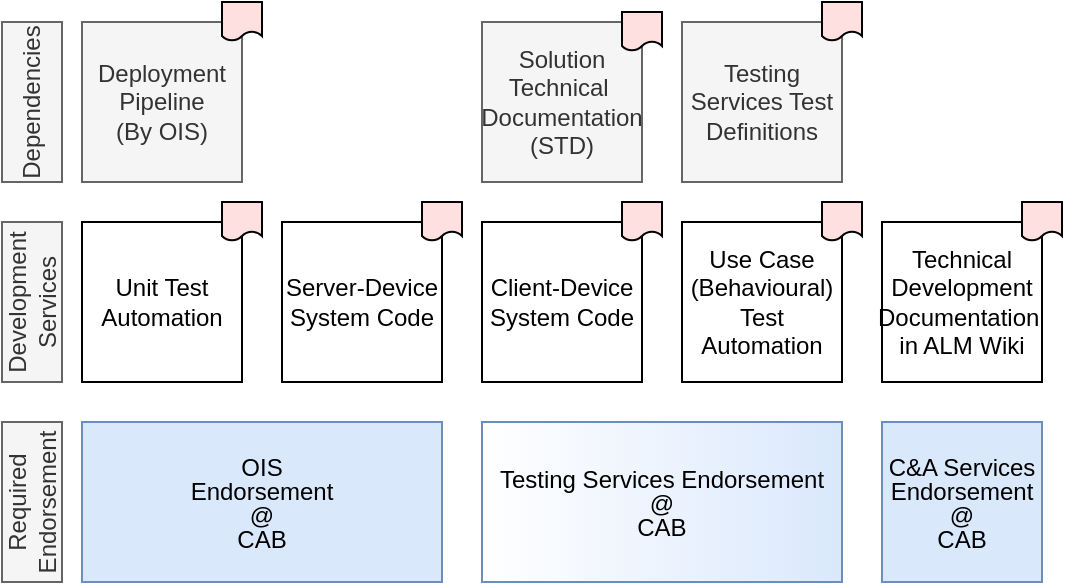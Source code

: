 <mxfile version="18.0.2" type="google" pages="4"><diagram id="733-POlDkF6S2-eV0KMD" name="Development Services Deliverables"><mxGraphModel grid="1" page="1" gridSize="10" guides="1" tooltips="1" connect="1" arrows="1" fold="1" pageScale="1" pageWidth="827" pageHeight="1169" math="0" shadow="0"><root><mxCell id="h4kQ8suKDDf2KTX9o7kF-0"/><mxCell id="h4kQ8suKDDf2KTX9o7kF-1" parent="h4kQ8suKDDf2KTX9o7kF-0"/><mxCell id="2T8vtZTutMJh2Cj5LuXQ-0" value="Unit Test Automation" style="rounded=0;whiteSpace=wrap;html=1;" vertex="1" parent="h4kQ8suKDDf2KTX9o7kF-1"><mxGeometry x="160" y="160" width="80" height="80" as="geometry"/></mxCell><mxCell id="2T8vtZTutMJh2Cj5LuXQ-2" value="&lt;p style=&quot;line-height: 100%&quot;&gt;OIS&lt;br&gt;Endorsement&lt;br&gt;@ &lt;br&gt;CAB&lt;/p&gt;" style="rounded=0;whiteSpace=wrap;html=1;fillColor=#dae8fc;strokeColor=#6c8ebf;" vertex="1" parent="h4kQ8suKDDf2KTX9o7kF-1"><mxGeometry x="160" y="260" width="180" height="80" as="geometry"/></mxCell><mxCell id="2T8vtZTutMJh2Cj5LuXQ-4" value="" style="html=1;outlineConnect=0;whiteSpace=wrap;fillColor=#ffe0e0;shape=mxgraph.archimate.representation" vertex="1" parent="h4kQ8suKDDf2KTX9o7kF-1"><mxGeometry x="230" y="150" width="20" height="20" as="geometry"/></mxCell><mxCell id="2T8vtZTutMJh2Cj5LuXQ-6" value="Development Services" style="rounded=0;whiteSpace=wrap;html=1;horizontal=0;fillColor=#f5f5f5;strokeColor=#666666;fontColor=#333333;" vertex="1" parent="h4kQ8suKDDf2KTX9o7kF-1"><mxGeometry x="120" y="160" width="30" height="80" as="geometry"/></mxCell><mxCell id="2T8vtZTutMJh2Cj5LuXQ-20" value="Server-Device System Code" style="rounded=0;whiteSpace=wrap;html=1;" vertex="1" parent="h4kQ8suKDDf2KTX9o7kF-1"><mxGeometry x="260" y="160" width="80" height="80" as="geometry"/></mxCell><mxCell id="2T8vtZTutMJh2Cj5LuXQ-21" value="Client-Device System Code" style="rounded=0;whiteSpace=wrap;html=1;" vertex="1" parent="h4kQ8suKDDf2KTX9o7kF-1"><mxGeometry x="360" y="160" width="80" height="80" as="geometry"/></mxCell><mxCell id="2T8vtZTutMJh2Cj5LuXQ-5" value="" style="html=1;outlineConnect=0;whiteSpace=wrap;fillColor=#ffe0e0;shape=mxgraph.archimate.representation" vertex="1" parent="h4kQ8suKDDf2KTX9o7kF-1"><mxGeometry x="330" y="150" width="20" height="20" as="geometry"/></mxCell><mxCell id="2T8vtZTutMJh2Cj5LuXQ-22" value="" style="html=1;outlineConnect=0;whiteSpace=wrap;fillColor=#ffe0e0;shape=mxgraph.archimate.representation" vertex="1" parent="h4kQ8suKDDf2KTX9o7kF-1"><mxGeometry x="430" y="150" width="20" height="20" as="geometry"/></mxCell><mxCell id="2T8vtZTutMJh2Cj5LuXQ-23" value="Use Case (Behavioural) Test Automation" style="rounded=0;whiteSpace=wrap;html=1;" vertex="1" parent="h4kQ8suKDDf2KTX9o7kF-1"><mxGeometry x="460" y="160" width="80" height="80" as="geometry"/></mxCell><mxCell id="2T8vtZTutMJh2Cj5LuXQ-24" value="" style="html=1;outlineConnect=0;whiteSpace=wrap;fillColor=#ffe0e0;shape=mxgraph.archimate.representation" vertex="1" parent="h4kQ8suKDDf2KTX9o7kF-1"><mxGeometry x="530" y="150" width="20" height="20" as="geometry"/></mxCell><mxCell id="2T8vtZTutMJh2Cj5LuXQ-25" value="&lt;p style=&quot;line-height: 100%&quot;&gt;Testing Services Endorsement&lt;br&gt;@ &lt;br&gt;CAB&lt;/p&gt;" style="rounded=0;whiteSpace=wrap;html=1;fillColor=#dae8fc;strokeColor=#6c8ebf;gradientColor=#ffffff;gradientDirection=west;" vertex="1" parent="h4kQ8suKDDf2KTX9o7kF-1"><mxGeometry x="360" y="260" width="180" height="80" as="geometry"/></mxCell><mxCell id="2T8vtZTutMJh2Cj5LuXQ-26" value="" style="shape=image;html=1;verticalAlign=top;verticalLabelPosition=bottom;labelBackgroundColor=#ffffff;imageAspect=0;aspect=fixed;image=https://cdn0.iconfinder.com/data/icons/small-n-flat/24/678134-sign-check-128.png" vertex="1" parent="h4kQ8suKDDf2KTX9o7kF-1"><mxGeometry x="330" y="250" width="20" height="20" as="geometry"/></mxCell><mxCell id="2T8vtZTutMJh2Cj5LuXQ-29" value="&lt;p style=&quot;line-height: 100%&quot;&gt;C&amp;amp;A Services Endorsement&lt;br&gt;@ &lt;br&gt;CAB&lt;/p&gt;" style="rounded=0;whiteSpace=wrap;html=1;fillColor=#dae8fc;strokeColor=#6c8ebf;" vertex="1" parent="h4kQ8suKDDf2KTX9o7kF-1"><mxGeometry x="560" y="260" width="80" height="80" as="geometry"/></mxCell><mxCell id="2T8vtZTutMJh2Cj5LuXQ-30" value="" style="shape=image;html=1;verticalAlign=top;verticalLabelPosition=bottom;labelBackgroundColor=#ffffff;imageAspect=0;aspect=fixed;image=https://cdn0.iconfinder.com/data/icons/small-n-flat/24/678134-sign-check-128.png" vertex="1" parent="h4kQ8suKDDf2KTX9o7kF-1"><mxGeometry x="630" y="250" width="20" height="20" as="geometry"/></mxCell><mxCell id="2T8vtZTutMJh2Cj5LuXQ-31" value="Solution Technical&amp;nbsp;&lt;br&gt;Documentation (STD)" style="rounded=0;whiteSpace=wrap;html=1;fillColor=#f5f5f5;strokeColor=#666666;fontColor=#333333;" vertex="1" parent="h4kQ8suKDDf2KTX9o7kF-1"><mxGeometry x="360" y="60" width="80" height="80" as="geometry"/></mxCell><mxCell id="2T8vtZTutMJh2Cj5LuXQ-32" value="Dependencies" style="rounded=0;whiteSpace=wrap;html=1;horizontal=0;fillColor=#f5f5f5;strokeColor=#666666;fontColor=#333333;" vertex="1" parent="h4kQ8suKDDf2KTX9o7kF-1"><mxGeometry x="120" y="60" width="30" height="80" as="geometry"/></mxCell><mxCell id="2T8vtZTutMJh2Cj5LuXQ-33" value="Testing Services Test Definitions" style="rounded=0;whiteSpace=wrap;html=1;fillColor=#f5f5f5;strokeColor=#666666;fontColor=#333333;" vertex="1" parent="h4kQ8suKDDf2KTX9o7kF-1"><mxGeometry x="460" y="60" width="80" height="80" as="geometry"/></mxCell><mxCell id="2T8vtZTutMJh2Cj5LuXQ-34" value="" style="html=1;outlineConnect=0;whiteSpace=wrap;fillColor=#ffe0e0;shape=mxgraph.archimate.representation" vertex="1" parent="h4kQ8suKDDf2KTX9o7kF-1"><mxGeometry x="530" y="50" width="20" height="20" as="geometry"/></mxCell><mxCell id="2T8vtZTutMJh2Cj5LuXQ-35" value="" style="html=1;outlineConnect=0;whiteSpace=wrap;fillColor=#ffe0e0;shape=mxgraph.archimate.representation" vertex="1" parent="h4kQ8suKDDf2KTX9o7kF-1"><mxGeometry x="430" y="55" width="20" height="20" as="geometry"/></mxCell><mxCell id="2T8vtZTutMJh2Cj5LuXQ-36" value="Required Endorsement" style="rounded=0;whiteSpace=wrap;html=1;horizontal=0;fillColor=#f5f5f5;strokeColor=#666666;fontColor=#333333;" vertex="1" parent="h4kQ8suKDDf2KTX9o7kF-1"><mxGeometry x="120" y="260" width="30" height="80" as="geometry"/></mxCell><mxCell id="XYaIJIv6A6RbmQ-apcNI-0" value="Technical Development Documentation&amp;nbsp;&lt;br&gt;in ALM Wiki" style="rounded=0;whiteSpace=wrap;html=1;" vertex="1" parent="h4kQ8suKDDf2KTX9o7kF-1"><mxGeometry x="560" y="160" width="80" height="80" as="geometry"/></mxCell><mxCell id="XYaIJIv6A6RbmQ-apcNI-1" value="" style="html=1;outlineConnect=0;whiteSpace=wrap;fillColor=#ffe0e0;shape=mxgraph.archimate.representation" vertex="1" parent="h4kQ8suKDDf2KTX9o7kF-1"><mxGeometry x="630" y="150" width="20" height="20" as="geometry"/></mxCell><mxCell id="b11Hr-U-KyS4aMuW7wCP-0" value="Deployment Pipeline&lt;br&gt;(By OIS)" style="rounded=0;whiteSpace=wrap;html=1;fillColor=#f5f5f5;strokeColor=#666666;fontColor=#333333;" vertex="1" parent="h4kQ8suKDDf2KTX9o7kF-1"><mxGeometry x="160" y="60" width="80" height="80" as="geometry"/></mxCell><mxCell id="b11Hr-U-KyS4aMuW7wCP-1" value="" style="html=1;outlineConnect=0;whiteSpace=wrap;fillColor=#ffe0e0;shape=mxgraph.archimate.representation" vertex="1" parent="h4kQ8suKDDf2KTX9o7kF-1"><mxGeometry x="230" y="50" width="20" height="20" as="geometry"/></mxCell><mxCell id="9292Q5Az5wN5GM3iuVJj-0" value="" style="shape=image;html=1;verticalAlign=top;verticalLabelPosition=bottom;labelBackgroundColor=#ffffff;imageAspect=0;aspect=fixed;image=https://cdn0.iconfinder.com/data/icons/small-n-flat/24/678134-sign-check-128.png" vertex="1" parent="h4kQ8suKDDf2KTX9o7kF-1"><mxGeometry x="530" y="250" width="20" height="20" as="geometry"/></mxCell></root></mxGraphModel></diagram><diagram id="rG4NrduwEKWxKj869Ww5" name="Data Services Endorsement"><mxGraphModel dx="1422" dy="715" grid="1" gridSize="10" guides="1" tooltips="1" connect="1" arrows="1" fold="1" page="1" pageScale="1" pageWidth="827" pageHeight="1169" math="0" shadow="0"><root><mxCell id="0CoJs1wSUTJGns9xNMqQ-0"/><mxCell id="0CoJs1wSUTJGns9xNMqQ-1" parent="0CoJs1wSUTJGns9xNMqQ-0"/><mxCell id="wn1p3JLLRLFmkVXKZuDt-2" value="&lt;p style=&quot;line-height: 100%&quot;&gt;Data Office Endorsement&lt;br&gt;@ &lt;br&gt;CAB&lt;/p&gt;" style="rounded=0;whiteSpace=wrap;html=1;fillColor=#dae8fc;strokeColor=#6c8ebf;" parent="0CoJs1wSUTJGns9xNMqQ-1" vertex="1"><mxGeometry x="360" y="360" width="80" height="80" as="geometry"/></mxCell><mxCell id="wn1p3JLLRLFmkVXKZuDt-3" value="" style="shape=image;html=1;verticalAlign=top;verticalLabelPosition=bottom;labelBackgroundColor=#ffffff;imageAspect=0;aspect=fixed;image=https://cdn0.iconfinder.com/data/icons/small-n-flat/24/678134-sign-check-128.png" parent="0CoJs1wSUTJGns9xNMqQ-1" vertex="1"><mxGeometry x="430" y="350" width="20" height="20" as="geometry"/></mxCell><mxCell id="wn1p3JLLRLFmkVXKZuDt-7" value="Information Classification" style="rounded=0;whiteSpace=wrap;html=1;" parent="0CoJs1wSUTJGns9xNMqQ-1" vertex="1"><mxGeometry x="160" y="260" width="80" height="80" as="geometry"/></mxCell><mxCell id="wn1p3JLLRLFmkVXKZuDt-10" value="Data Services Orchestration" style="rounded=0;whiteSpace=wrap;html=1;horizontal=0;fillColor=#f5f5f5;strokeColor=#666666;fontColor=#333333;" parent="0CoJs1wSUTJGns9xNMqQ-1" vertex="1"><mxGeometry x="120" y="260" width="30" height="180" as="geometry"/></mxCell><mxCell id="wn1p3JLLRLFmkVXKZuDt-11" value="" style="html=1;outlineConnect=0;whiteSpace=wrap;fillColor=#ffe0e0;shape=mxgraph.archimate.representation" parent="0CoJs1wSUTJGns9xNMqQ-1" vertex="1"><mxGeometry x="230" y="250" width="20" height="20" as="geometry"/></mxCell><mxCell id="wn1p3JLLRLFmkVXKZuDt-12" value="DIMP Alignment of Data Service Development" style="rounded=0;whiteSpace=wrap;html=1;" parent="0CoJs1wSUTJGns9xNMqQ-1" vertex="1"><mxGeometry x="160" y="360" width="80" height="80" as="geometry"/></mxCell><mxCell id="wn1p3JLLRLFmkVXKZuDt-14" value="" style="html=1;outlineConnect=0;whiteSpace=wrap;fillColor=#ffe0e0;shape=mxgraph.archimate.representation" parent="0CoJs1wSUTJGns9xNMqQ-1" vertex="1"><mxGeometry x="230" y="350" width="20" height="20" as="geometry"/></mxCell><mxCell id="nD7Z5jZ4rCv5jEDsaY9T-0" value="&amp;nbsp;NZGOAL Alignment of Content Development" style="rounded=0;whiteSpace=wrap;html=1;" parent="0CoJs1wSUTJGns9xNMqQ-1" vertex="1"><mxGeometry x="260" y="360" width="80" height="80" as="geometry"/></mxCell><mxCell id="nD7Z5jZ4rCv5jEDsaY9T-1" value="" style="html=1;outlineConnect=0;whiteSpace=wrap;fillColor=#ffe0e0;shape=mxgraph.archimate.representation" parent="0CoJs1wSUTJGns9xNMqQ-1" vertex="1"><mxGeometry x="330" y="350" width="20" height="20" as="geometry"/></mxCell><mxCell id="iCytcWWZaFONh3cYmczU-0" value="&lt;p style=&quot;line-height: 100%&quot;&gt;Data Office Endorsement&lt;br&gt;@ &lt;br&gt;Design&amp;nbsp;&lt;br&gt;Authority&lt;/p&gt;" style="rounded=0;whiteSpace=wrap;html=1;fillColor=#dae8fc;strokeColor=#6c8ebf;" parent="0CoJs1wSUTJGns9xNMqQ-1" vertex="1"><mxGeometry x="360" y="260" width="80" height="80" as="geometry"/></mxCell><mxCell id="iCytcWWZaFONh3cYmczU-1" value="" style="shape=image;html=1;verticalAlign=top;verticalLabelPosition=bottom;labelBackgroundColor=#ffffff;imageAspect=0;aspect=fixed;image=https://cdn0.iconfinder.com/data/icons/small-n-flat/24/678134-sign-check-128.png" parent="0CoJs1wSUTJGns9xNMqQ-1" vertex="1"><mxGeometry x="430" y="250" width="20" height="20" as="geometry"/></mxCell></root></mxGraphModel></diagram><diagram id="KZ5aHYgq-2g315fOqdoJ" name="Privacy Office Deliverables"><mxGraphModel dx="1422" dy="715" grid="1" gridSize="10" guides="1" tooltips="1" connect="1" arrows="1" fold="1" page="1" pageScale="1" pageWidth="827" pageHeight="1169" math="0" shadow="0"><root><mxCell id="YTsjbV8iC9lp8MSjmVWX-0"/><mxCell id="YTsjbV8iC9lp8MSjmVWX-1" parent="YTsjbV8iC9lp8MSjmVWX-0"/><mxCell id="jac-gopEp2DkrkczYIVu-1" value="Privacy Impact Threshold&lt;br&gt;Assessment&lt;br&gt;(PITA)" style="rounded=0;whiteSpace=wrap;html=1;" parent="YTsjbV8iC9lp8MSjmVWX-1" vertex="1"><mxGeometry x="160" y="260" width="80" height="80" as="geometry"/></mxCell><mxCell id="jac-gopEp2DkrkczYIVu-2" value="Privacy Impact Assessment&lt;br&gt;(PIA)" style="rounded=0;whiteSpace=wrap;html=1;" parent="YTsjbV8iC9lp8MSjmVWX-1" vertex="1"><mxGeometry x="260" y="260" width="80" height="80" as="geometry"/></mxCell><mxCell id="jac-gopEp2DkrkczYIVu-3" value="Privacy Office&lt;br&gt;Orchestration" style="rounded=0;whiteSpace=wrap;html=1;horizontal=0;fillColor=#f5f5f5;strokeColor=#666666;fontColor=#333333;" parent="YTsjbV8iC9lp8MSjmVWX-1" vertex="1"><mxGeometry x="120" y="260" width="30" height="80" as="geometry"/></mxCell><mxCell id="PBuX61xUXsYj6VmPnyjI-0" value="&lt;p style=&quot;line-height: 100%&quot;&gt;Privacy Office&lt;br&gt;Endorsement&lt;br&gt;@ &lt;br&gt;CAB&lt;/p&gt;" style="rounded=0;whiteSpace=wrap;html=1;fillColor=#dae8fc;strokeColor=#6c8ebf;" parent="YTsjbV8iC9lp8MSjmVWX-1" vertex="1"><mxGeometry x="360" y="260" width="80" height="80" as="geometry"/></mxCell><mxCell id="h8x0UUAypDYyEgLSszGs-0" value="" style="shape=image;html=1;verticalAlign=top;verticalLabelPosition=bottom;labelBackgroundColor=#ffffff;imageAspect=0;aspect=fixed;image=https://cdn0.iconfinder.com/data/icons/small-n-flat/24/678134-sign-check-128.png" parent="YTsjbV8iC9lp8MSjmVWX-1" vertex="1"><mxGeometry x="430" y="250" width="20" height="20" as="geometry"/></mxCell></root></mxGraphModel></diagram><diagram id="BVMsHnF9Did3yB1PLBK1" name="Page-16"><mxGraphModel dx="1422" dy="715" grid="1" gridSize="10" guides="1" tooltips="1" connect="1" arrows="1" fold="1" page="1" pageScale="1" pageWidth="827" pageHeight="1169" math="0" shadow="0"><root><mxCell id="6bTiSTgPXINDc_ptPGLe-0"/><mxCell id="6bTiSTgPXINDc_ptPGLe-1" parent="6bTiSTgPXINDc_ptPGLe-0"/><mxCell id="6bTiSTgPXINDc_ptPGLe-2" value="Due to ineffective Privileged User Access Management" style="rounded=0;whiteSpace=wrap;html=1;align=left;" vertex="1" parent="6bTiSTgPXINDc_ptPGLe-1"><mxGeometry x="160" y="120" width="520" height="20" as="geometry"/></mxCell><mxCell id="6bTiSTgPXINDc_ptPGLe-3" value="R01" style="rounded=0;whiteSpace=wrap;html=1;align=left;" vertex="1" parent="6bTiSTgPXINDc_ptPGLe-1"><mxGeometry x="120" y="120" width="30" height="20" as="geometry"/></mxCell><mxCell id="6bTiSTgPXINDc_ptPGLe-4" value="Due to ineffective Cloud Environment User Access Management" style="rounded=0;whiteSpace=wrap;html=1;align=left;" vertex="1" parent="6bTiSTgPXINDc_ptPGLe-1"><mxGeometry x="160" y="160" width="520" height="20" as="geometry"/></mxCell><mxCell id="6bTiSTgPXINDc_ptPGLe-5" value="Due to ineffective User Authentication" style="rounded=0;whiteSpace=wrap;html=1;align=left;" vertex="1" parent="6bTiSTgPXINDc_ptPGLe-1"><mxGeometry x="160" y="260" width="520" height="20" as="geometry"/></mxCell><mxCell id="6bTiSTgPXINDc_ptPGLe-6" value="Due to ineffective User Activity Traceability" style="rounded=0;whiteSpace=wrap;html=1;align=left;" vertex="1" parent="6bTiSTgPXINDc_ptPGLe-1"><mxGeometry x="160" y="340" width="520" height="20" as="geometry"/></mxCell><mxCell id="6bTiSTgPXINDc_ptPGLe-7" value="Due to Insider Threats" style="rounded=0;whiteSpace=wrap;html=1;align=left;" vertex="1" parent="6bTiSTgPXINDc_ptPGLe-1"><mxGeometry x="160" y="360" width="520" height="20" as="geometry"/></mxCell><mxCell id="6bTiSTgPXINDc_ptPGLe-8" value="Due to Lack of Shared Platform Responsibilities" style="rounded=0;whiteSpace=wrap;html=1;align=left;" vertex="1" parent="6bTiSTgPXINDc_ptPGLe-1"><mxGeometry x="160" y="380" width="520" height="20" as="geometry"/></mxCell><mxCell id="6bTiSTgPXINDc_ptPGLe-9" value="Due to ineffective Management of Cryptographic Keys" style="rounded=0;whiteSpace=wrap;html=1;align=left;" vertex="1" parent="6bTiSTgPXINDc_ptPGLe-1"><mxGeometry x="160" y="420" width="520" height="20" as="geometry"/></mxCell><mxCell id="6bTiSTgPXINDc_ptPGLe-10" value="Due to ineffective Protection of data at rest" style="rounded=0;whiteSpace=wrap;html=1;align=left;" vertex="1" parent="6bTiSTgPXINDc_ptPGLe-1"><mxGeometry x="160" y="440" width="520" height="20" as="geometry"/></mxCell><mxCell id="6bTiSTgPXINDc_ptPGLe-11" value="Due to ineffective, or inadequate Logging &amp;amp; Monitoring" style="rounded=0;whiteSpace=wrap;html=1;align=left;" vertex="1" parent="6bTiSTgPXINDc_ptPGLe-1"><mxGeometry x="160" y="520" width="520" height="20" as="geometry"/></mxCell><mxCell id="6bTiSTgPXINDc_ptPGLe-12" value="Due to incorrect Service Misconfiguration" style="rounded=0;whiteSpace=wrap;html=1;align=left;" vertex="1" parent="6bTiSTgPXINDc_ptPGLe-1"><mxGeometry x="160" y="560" width="520" height="20" as="geometry"/></mxCell><mxCell id="6bTiSTgPXINDc_ptPGLe-13" value="Due to ineffective backup &amp;amp; restorationof data" style="rounded=0;whiteSpace=wrap;html=1;align=left;" vertex="1" parent="6bTiSTgPXINDc_ptPGLe-1"><mxGeometry x="160" y="580" width="520" height="20" as="geometry"/></mxCell><mxCell id="6bTiSTgPXINDc_ptPGLe-14" value="Due to new service vulnerabilities" style="rounded=0;whiteSpace=wrap;html=1;align=left;" vertex="1" parent="6bTiSTgPXINDc_ptPGLe-1"><mxGeometry x="160" y="600" width="520" height="20" as="geometry"/></mxCell><mxCell id="6bTiSTgPXINDc_ptPGLe-15" value="Due to service unavailability" style="rounded=0;whiteSpace=wrap;html=1;align=left;" vertex="1" parent="6bTiSTgPXINDc_ptPGLe-1"><mxGeometry x="160" y="640" width="520" height="20" as="geometry"/></mxCell><mxCell id="6bTiSTgPXINDc_ptPGLe-16" value="Due to insecure Cloud Environment" style="rounded=0;whiteSpace=wrap;html=1;align=left;" vertex="1" parent="6bTiSTgPXINDc_ptPGLe-1"><mxGeometry x="160" y="700" width="520" height="20" as="geometry"/></mxCell><mxCell id="6bTiSTgPXINDc_ptPGLe-17" value="Due to inadequate capacity monitoring and management" style="rounded=0;whiteSpace=wrap;html=1;align=left;" vertex="1" parent="6bTiSTgPXINDc_ptPGLe-1"><mxGeometry x="160" y="760" width="520" height="20" as="geometry"/></mxCell><mxCell id="6bTiSTgPXINDc_ptPGLe-18" value="Due to legal jurisdictional rules" style="rounded=0;whiteSpace=wrap;html=1;align=left;" vertex="1" parent="6bTiSTgPXINDc_ptPGLe-1"><mxGeometry x="160" y="780" width="520" height="20" as="geometry"/></mxCell><mxCell id="6bTiSTgPXINDc_ptPGLe-19" value="Due to undefined retention period, and unauthorised use of, PII" style="rounded=0;whiteSpace=wrap;html=1;align=left;" vertex="1" parent="6bTiSTgPXINDc_ptPGLe-1"><mxGeometry x="160" y="800" width="520" height="20" as="geometry"/></mxCell><mxCell id="6bTiSTgPXINDc_ptPGLe-20" value="Due to ineffective protection of data in transit" style="rounded=0;whiteSpace=wrap;html=1;align=left;" vertex="1" parent="6bTiSTgPXINDc_ptPGLe-1"><mxGeometry x="160" y="460" width="520" height="20" as="geometry"/></mxCell><mxCell id="6bTiSTgPXINDc_ptPGLe-22" value="Due to ineffective User Access Management" style="rounded=0;whiteSpace=wrap;html=1;align=left;" vertex="1" parent="6bTiSTgPXINDc_ptPGLe-1"><mxGeometry x="160" y="140" width="520" height="20" as="geometry"/></mxCell><mxCell id="6bTiSTgPXINDc_ptPGLe-23" value="R02" style="rounded=0;whiteSpace=wrap;html=1;align=left;" vertex="1" parent="6bTiSTgPXINDc_ptPGLe-1"><mxGeometry x="120" y="140" width="30" height="20" as="geometry"/></mxCell><mxCell id="6bTiSTgPXINDc_ptPGLe-24" value="R03" style="rounded=0;whiteSpace=wrap;html=1;align=left;" vertex="1" parent="6bTiSTgPXINDc_ptPGLe-1"><mxGeometry x="120" y="160" width="30" height="20" as="geometry"/></mxCell><mxCell id="6bTiSTgPXINDc_ptPGLe-25" value="R04" style="rounded=0;whiteSpace=wrap;html=1;align=left;" vertex="1" parent="6bTiSTgPXINDc_ptPGLe-1"><mxGeometry x="120" y="260" width="30" height="20" as="geometry"/></mxCell><mxCell id="6bTiSTgPXINDc_ptPGLe-26" value="R05" style="rounded=0;whiteSpace=wrap;html=1;align=left;" vertex="1" parent="6bTiSTgPXINDc_ptPGLe-1"><mxGeometry x="120" y="340" width="30" height="20" as="geometry"/></mxCell><mxCell id="6bTiSTgPXINDc_ptPGLe-27" value="R06" style="rounded=0;whiteSpace=wrap;html=1;align=left;" vertex="1" parent="6bTiSTgPXINDc_ptPGLe-1"><mxGeometry x="120" y="360" width="30" height="20" as="geometry"/></mxCell><mxCell id="6bTiSTgPXINDc_ptPGLe-28" value="R07" style="rounded=0;whiteSpace=wrap;html=1;align=left;" vertex="1" parent="6bTiSTgPXINDc_ptPGLe-1"><mxGeometry x="120" y="380" width="30" height="20" as="geometry"/></mxCell><mxCell id="6bTiSTgPXINDc_ptPGLe-29" value="R08" style="rounded=0;whiteSpace=wrap;html=1;align=left;" vertex="1" parent="6bTiSTgPXINDc_ptPGLe-1"><mxGeometry x="120" y="420" width="30" height="20" as="geometry"/></mxCell><mxCell id="6bTiSTgPXINDc_ptPGLe-30" value="R09" style="rounded=0;whiteSpace=wrap;html=1;align=left;" vertex="1" parent="6bTiSTgPXINDc_ptPGLe-1"><mxGeometry x="120" y="440" width="30" height="20" as="geometry"/></mxCell><mxCell id="6bTiSTgPXINDc_ptPGLe-33" value="R10" style="rounded=0;whiteSpace=wrap;html=1;align=left;" vertex="1" parent="6bTiSTgPXINDc_ptPGLe-1"><mxGeometry x="120" y="460" width="30" height="20" as="geometry"/></mxCell><mxCell id="6bTiSTgPXINDc_ptPGLe-34" value="Due to collection of PII" style="rounded=0;whiteSpace=wrap;html=1;align=left;" vertex="1" parent="6bTiSTgPXINDc_ptPGLe-1"><mxGeometry x="160" y="500" width="520" height="20" as="geometry"/></mxCell><mxCell id="6bTiSTgPXINDc_ptPGLe-35" value="R11" style="rounded=0;whiteSpace=wrap;html=1;align=left;" vertex="1" parent="6bTiSTgPXINDc_ptPGLe-1"><mxGeometry x="120" y="500" width="30" height="20" as="geometry"/></mxCell><mxCell id="6bTiSTgPXINDc_ptPGLe-36" value="R12" style="rounded=0;whiteSpace=wrap;html=1;align=left;" vertex="1" parent="6bTiSTgPXINDc_ptPGLe-1"><mxGeometry x="120" y="520" width="30" height="20" as="geometry"/></mxCell><mxCell id="6bTiSTgPXINDc_ptPGLe-37" value="R13" style="rounded=0;whiteSpace=wrap;html=1;align=left;" vertex="1" parent="6bTiSTgPXINDc_ptPGLe-1"><mxGeometry x="120" y="560" width="30" height="20" as="geometry"/></mxCell><mxCell id="6bTiSTgPXINDc_ptPGLe-38" value="R14" style="rounded=0;whiteSpace=wrap;html=1;align=left;" vertex="1" parent="6bTiSTgPXINDc_ptPGLe-1"><mxGeometry x="120" y="580" width="30" height="20" as="geometry"/></mxCell><mxCell id="6bTiSTgPXINDc_ptPGLe-39" value="R15" style="rounded=0;whiteSpace=wrap;html=1;align=left;" vertex="1" parent="6bTiSTgPXINDc_ptPGLe-1"><mxGeometry x="120" y="600" width="30" height="20" as="geometry"/></mxCell><mxCell id="6bTiSTgPXINDc_ptPGLe-40" value="R16" style="rounded=0;whiteSpace=wrap;html=1;align=left;" vertex="1" parent="6bTiSTgPXINDc_ptPGLe-1"><mxGeometry x="120" y="640" width="30" height="20" as="geometry"/></mxCell><mxCell id="6bTiSTgPXINDc_ptPGLe-41" value="R17" style="rounded=0;whiteSpace=wrap;html=1;align=left;" vertex="1" parent="6bTiSTgPXINDc_ptPGLe-1"><mxGeometry x="120" y="700" width="30" height="20" as="geometry"/></mxCell><mxCell id="6bTiSTgPXINDc_ptPGLe-42" value="Due to insecure facilities" style="rounded=0;whiteSpace=wrap;html=1;align=left;" vertex="1" parent="6bTiSTgPXINDc_ptPGLe-1"><mxGeometry x="160" y="740" width="520" height="20" as="geometry"/></mxCell><mxCell id="6bTiSTgPXINDc_ptPGLe-43" value="R18" style="rounded=0;whiteSpace=wrap;html=1;align=left;" vertex="1" parent="6bTiSTgPXINDc_ptPGLe-1"><mxGeometry x="120" y="740" width="30" height="20" as="geometry"/></mxCell><mxCell id="6bTiSTgPXINDc_ptPGLe-44" value="R19" style="rounded=0;whiteSpace=wrap;html=1;align=left;" vertex="1" parent="6bTiSTgPXINDc_ptPGLe-1"><mxGeometry x="120" y="760" width="30" height="20" as="geometry"/></mxCell><mxCell id="6bTiSTgPXINDc_ptPGLe-45" value="R20" style="rounded=0;whiteSpace=wrap;html=1;align=left;" vertex="1" parent="6bTiSTgPXINDc_ptPGLe-1"><mxGeometry x="120" y="780" width="30" height="20" as="geometry"/></mxCell><mxCell id="6bTiSTgPXINDc_ptPGLe-46" value="R21" style="rounded=0;whiteSpace=wrap;html=1;align=left;" vertex="1" parent="6bTiSTgPXINDc_ptPGLe-1"><mxGeometry x="120" y="800" width="30" height="20" as="geometry"/></mxCell><mxCell id="6bTiSTgPXINDc_ptPGLe-47" value="F01" style="rounded=0;whiteSpace=wrap;html=1;align=left;" vertex="1" parent="6bTiSTgPXINDc_ptPGLe-1"><mxGeometry x="130" y="180" width="30" height="20" as="geometry"/></mxCell><mxCell id="6bTiSTgPXINDc_ptPGLe-48" value="IAM panel may show past users yet still have access" style="rounded=0;whiteSpace=wrap;html=1;align=left;" vertex="1" parent="6bTiSTgPXINDc_ptPGLe-1"><mxGeometry x="160" y="180" width="520" height="20" as="geometry"/></mxCell><mxCell id="6bTiSTgPXINDc_ptPGLe-49" value="F01" style="rounded=0;whiteSpace=wrap;html=1;align=left;" vertex="1" parent="6bTiSTgPXINDc_ptPGLe-1"><mxGeometry x="130" y="200" width="30" height="20" as="geometry"/></mxCell><mxCell id="6bTiSTgPXINDc_ptPGLe-50" value="No all-of-environment logging policies in place" style="rounded=0;whiteSpace=wrap;html=1;align=left;" vertex="1" parent="6bTiSTgPXINDc_ptPGLe-1"><mxGeometry x="160" y="200" width="520" height="20" as="geometry"/></mxCell><mxCell id="6bTiSTgPXINDc_ptPGLe-51" value="F01" style="rounded=0;whiteSpace=wrap;html=1;align=left;" vertex="1" parent="6bTiSTgPXINDc_ptPGLe-1"><mxGeometry x="130" y="220" width="30" height="20" as="geometry"/></mxCell><mxCell id="6bTiSTgPXINDc_ptPGLe-52" value="No formal processes to control access to environments" style="rounded=0;whiteSpace=wrap;html=1;align=left;" vertex="1" parent="6bTiSTgPXINDc_ptPGLe-1"><mxGeometry x="160" y="220" width="520" height="20" as="geometry"/></mxCell><mxCell id="6bTiSTgPXINDc_ptPGLe-53" value="F01" style="rounded=0;whiteSpace=wrap;html=1;align=left;" vertex="1" parent="6bTiSTgPXINDc_ptPGLe-1"><mxGeometry x="130" y="280" width="30" height="20" as="geometry"/></mxCell><mxCell id="6bTiSTgPXINDc_ptPGLe-54" value="MultiFactorAuthentication (MFA) may not be enabled" style="rounded=0;whiteSpace=wrap;html=1;align=left;" vertex="1" parent="6bTiSTgPXINDc_ptPGLe-1"><mxGeometry x="160" y="280" width="520" height="20" as="geometry"/></mxCell><mxCell id="6bTiSTgPXINDc_ptPGLe-55" value="F01" style="rounded=0;whiteSpace=wrap;html=1;align=left;" vertex="1" parent="6bTiSTgPXINDc_ptPGLe-1"><mxGeometry x="130" y="300" width="30" height="20" as="geometry"/></mxCell><mxCell id="6bTiSTgPXINDc_ptPGLe-56" value="Password strength may be low" style="rounded=0;whiteSpace=wrap;html=1;align=left;" vertex="1" parent="6bTiSTgPXINDc_ptPGLe-1"><mxGeometry x="160" y="300" width="520" height="20" as="geometry"/></mxCell><mxCell id="6bTiSTgPXINDc_ptPGLe-57" value="F01" style="rounded=0;whiteSpace=wrap;html=1;align=left;" vertex="1" parent="6bTiSTgPXINDc_ptPGLe-1"><mxGeometry x="130" y="720" width="30" height="20" as="geometry"/></mxCell><mxCell id="6bTiSTgPXINDc_ptPGLe-58" value="A firewall may not be implemented" style="rounded=0;whiteSpace=wrap;html=1;align=left;" vertex="1" parent="6bTiSTgPXINDc_ptPGLe-1"><mxGeometry x="160" y="720" width="520" height="20" as="geometry"/></mxCell><mxCell id="6bTiSTgPXINDc_ptPGLe-59" value="F01" style="rounded=0;whiteSpace=wrap;html=1;align=left;" vertex="1" parent="6bTiSTgPXINDc_ptPGLe-1"><mxGeometry x="130" y="320" width="30" height="20" as="geometry"/></mxCell><mxCell id="6bTiSTgPXINDc_ptPGLe-60" value="Password are not expired often enough (90 days)" style="rounded=0;whiteSpace=wrap;html=1;align=left;" vertex="1" parent="6bTiSTgPXINDc_ptPGLe-1"><mxGeometry x="160" y="320" width="520" height="20" as="geometry"/></mxCell><mxCell id="6bTiSTgPXINDc_ptPGLe-61" value="F01" style="rounded=0;whiteSpace=wrap;html=1;align=left;" vertex="1" parent="6bTiSTgPXINDc_ptPGLe-1"><mxGeometry x="130" y="240" width="30" height="20" as="geometry"/></mxCell><mxCell id="6bTiSTgPXINDc_ptPGLe-62" value="No training or documentation for Support staff" style="rounded=0;whiteSpace=wrap;html=1;align=left;" vertex="1" parent="6bTiSTgPXINDc_ptPGLe-1"><mxGeometry x="160" y="240" width="520" height="20" as="geometry"/></mxCell><mxCell id="6bTiSTgPXINDc_ptPGLe-63" value="F01" style="rounded=0;whiteSpace=wrap;html=1;align=left;" vertex="1" parent="6bTiSTgPXINDc_ptPGLe-1"><mxGeometry x="130" y="480" width="30" height="20" as="geometry"/></mxCell><mxCell id="6bTiSTgPXINDc_ptPGLe-64" value="SSL protocols may not be sufficient" style="rounded=0;whiteSpace=wrap;html=1;align=left;" vertex="1" parent="6bTiSTgPXINDc_ptPGLe-1"><mxGeometry x="160" y="480" width="520" height="20" as="geometry"/></mxCell><mxCell id="6bTiSTgPXINDc_ptPGLe-65" value="F01" style="rounded=0;whiteSpace=wrap;html=1;align=left;" vertex="1" parent="6bTiSTgPXINDc_ptPGLe-1"><mxGeometry x="130" y="540" width="30" height="20" as="geometry"/></mxCell><mxCell id="6bTiSTgPXINDc_ptPGLe-66" value="Email alerting has not been tested" style="rounded=0;whiteSpace=wrap;html=1;align=left;" vertex="1" parent="6bTiSTgPXINDc_ptPGLe-1"><mxGeometry x="160" y="540" width="520" height="20" as="geometry"/></mxCell><mxCell id="6bTiSTgPXINDc_ptPGLe-67" value="F01" style="rounded=0;whiteSpace=wrap;html=1;align=left;" vertex="1" parent="6bTiSTgPXINDc_ptPGLe-1"><mxGeometry x="130" y="400" width="30" height="20" as="geometry"/></mxCell><mxCell id="6bTiSTgPXINDc_ptPGLe-68" value="No SOPs been defined" style="rounded=0;whiteSpace=wrap;html=1;align=left;" vertex="1" parent="6bTiSTgPXINDc_ptPGLe-1"><mxGeometry x="160" y="400" width="520" height="20" as="geometry"/></mxCell><mxCell id="6bTiSTgPXINDc_ptPGLe-69" value="See PenTest" style="rounded=0;whiteSpace=wrap;html=1;align=left;" vertex="1" parent="6bTiSTgPXINDc_ptPGLe-1"><mxGeometry x="160" y="620" width="520" height="20" as="geometry"/></mxCell><mxCell id="6bTiSTgPXINDc_ptPGLe-70" value="F01" style="rounded=0;whiteSpace=wrap;html=1;align=left;" vertex="1" parent="6bTiSTgPXINDc_ptPGLe-1"><mxGeometry x="130" y="620" width="30" height="20" as="geometry"/></mxCell><mxCell id="6bTiSTgPXINDc_ptPGLe-71" value="F01" style="rounded=0;whiteSpace=wrap;html=1;align=left;" vertex="1" parent="6bTiSTgPXINDc_ptPGLe-1"><mxGeometry x="130" y="660" width="30" height="20" as="geometry"/></mxCell><mxCell id="6bTiSTgPXINDc_ptPGLe-72" value="Lack of means to communicate to end users" style="rounded=0;whiteSpace=wrap;html=1;align=left;" vertex="1" parent="6bTiSTgPXINDc_ptPGLe-1"><mxGeometry x="160" y="660" width="520" height="20" as="geometry"/></mxCell><mxCell id="6bTiSTgPXINDc_ptPGLe-73" value="F01" style="rounded=0;whiteSpace=wrap;html=1;align=left;" vertex="1" parent="6bTiSTgPXINDc_ptPGLe-1"><mxGeometry x="130" y="680" width="30" height="20" as="geometry"/></mxCell><mxCell id="6bTiSTgPXINDc_ptPGLe-74" value="Lack of strategy and processes to keep components and patching up to date" style="rounded=0;whiteSpace=wrap;html=1;align=left;" vertex="1" parent="6bTiSTgPXINDc_ptPGLe-1"><mxGeometry x="160" y="680" width="520" height="20" as="geometry"/></mxCell><mxCell id="6bTiSTgPXINDc_ptPGLe-75" value="F01" style="rounded=0;whiteSpace=wrap;html=1;align=left;" vertex="1" parent="6bTiSTgPXINDc_ptPGLe-1"><mxGeometry x="130" y="820" width="30" height="20" as="geometry"/></mxCell><mxCell id="6bTiSTgPXINDc_ptPGLe-76" value="Backup duration do not match what is stated in user disclosures, or SAD, or specifications" style="rounded=0;whiteSpace=wrap;html=1;align=left;" vertex="1" parent="6bTiSTgPXINDc_ptPGLe-1"><mxGeometry x="160" y="820" width="520" height="20" as="geometry"/></mxCell></root></mxGraphModel></diagram></mxfile>
